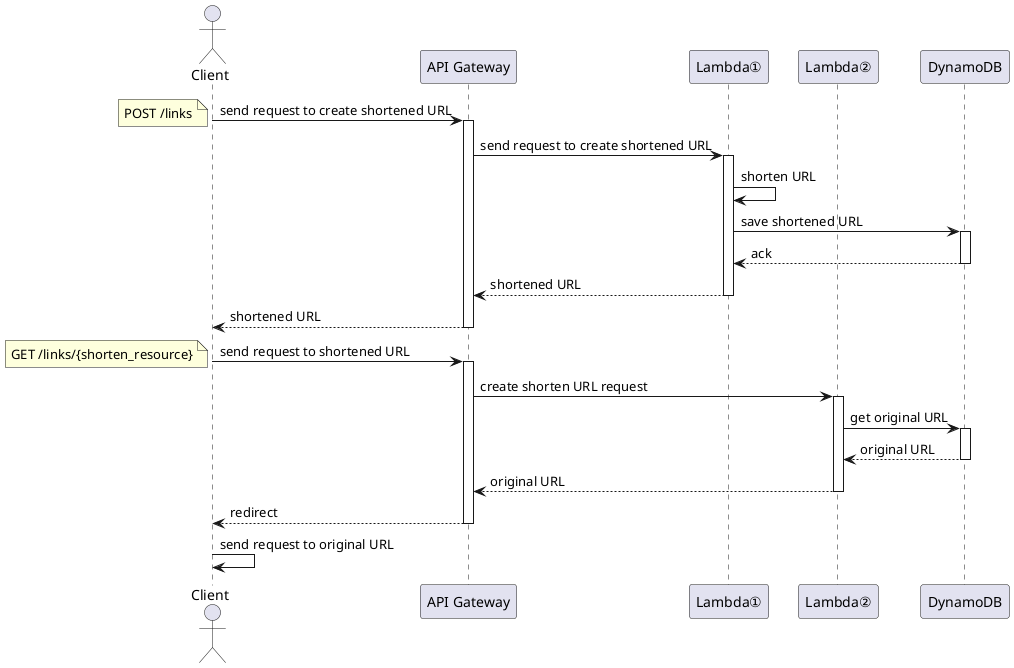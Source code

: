 @startuml

actor "Client" as br

participant "API Gateway" as apigw
participant "Lambda①" as lambda1
participant "Lambda②" as lambda2
participant "DynamoDB" as db

br -> apigw : send request to create shortened URL
note left : POST /links
activate apigw
apigw -> lambda1 : send request to create shortened URL
activate lambda1
lambda1 -> lambda1 : shorten URL
lambda1 -> db : save shortened URL
activate db
db --> lambda1 : ack
deactivate db
lambda1 --> apigw : shortened URL
deactivate lambda1
apigw --> br : shortened URL
deactivate apigw

br -> apigw : send request to shortened URL
note left : GET /links/{shorten_resource}
activate apigw
apigw -> lambda2 : create shorten URL request
activate lambda2
lambda2 -> db : get original URL
activate db
db --> lambda2 : original URL
deactivate db
lambda2 --> apigw : original URL
deactivate lambda2
apigw --> br : redirect
deactivate apigw

br -> br : send request to original URL

@enduml